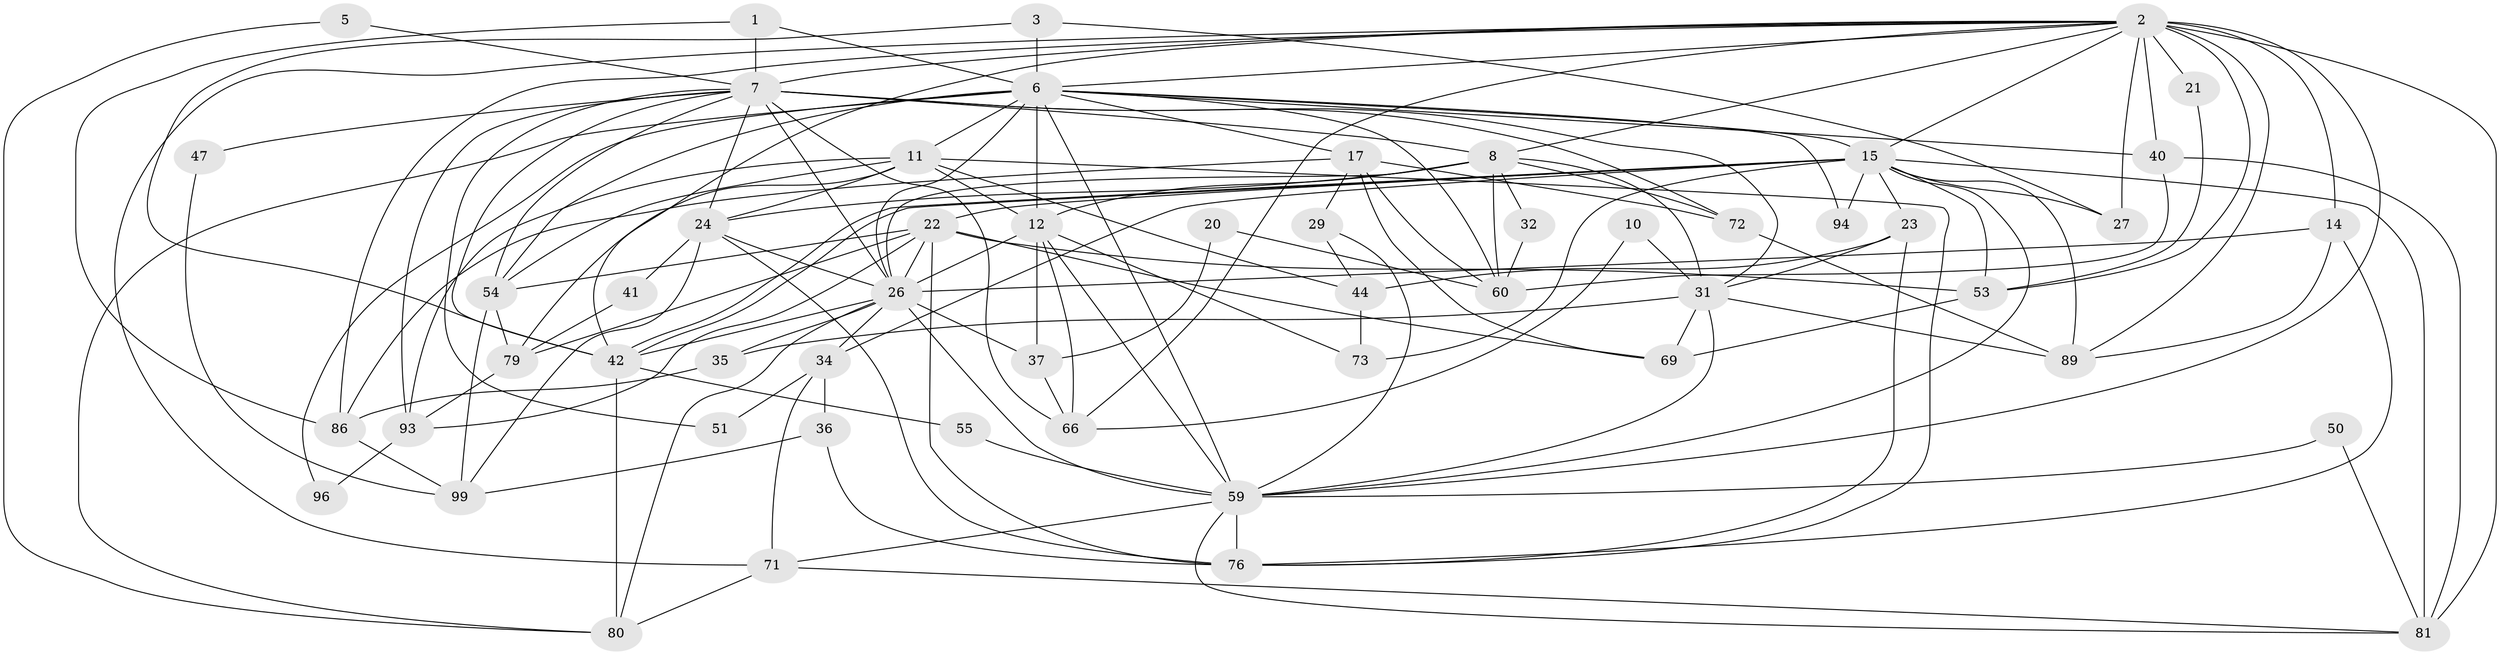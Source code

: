 // original degree distribution, {3: 0.25, 6: 0.10185185185185185, 5: 0.17592592592592593, 2: 0.19444444444444445, 4: 0.19444444444444445, 7: 0.07407407407407407, 8: 0.009259259259259259}
// Generated by graph-tools (version 1.1) at 2025/15/03/09/25 04:15:08]
// undirected, 54 vertices, 147 edges
graph export_dot {
graph [start="1"]
  node [color=gray90,style=filled];
  1;
  2 [super="+65+97+9+4"];
  3;
  5;
  6 [super="+18+95+16"];
  7 [super="+13+108+92+78"];
  8 [super="+25+52+33"];
  10;
  11 [super="+49+61"];
  12 [super="+39+38"];
  14 [super="+102"];
  15 [super="+30+75+85"];
  17 [super="+19"];
  20;
  21;
  22 [super="+48"];
  23 [super="+74"];
  24 [super="+57"];
  26 [super="+63+45+56"];
  27;
  29;
  31 [super="+70"];
  32;
  34 [super="+46"];
  35;
  36;
  37;
  40 [super="+68"];
  41;
  42 [super="+77"];
  44 [super="+91"];
  47;
  50;
  51;
  53 [super="+103"];
  54 [super="+64"];
  55;
  59 [super="+101+67"];
  60 [super="+62"];
  66 [super="+83"];
  69;
  71;
  72;
  73;
  76 [super="+100"];
  79;
  80;
  81;
  86 [super="+88"];
  89;
  93;
  94;
  96;
  99;
  1 -- 7;
  1 -- 86;
  1 -- 6;
  2 -- 66;
  2 -- 81 [weight=2];
  2 -- 21;
  2 -- 14;
  2 -- 59 [weight=2];
  2 -- 6;
  2 -- 89 [weight=2];
  2 -- 71;
  2 -- 42;
  2 -- 7 [weight=2];
  2 -- 8;
  2 -- 40;
  2 -- 15;
  2 -- 53 [weight=2];
  2 -- 86;
  2 -- 27;
  3 -- 27;
  3 -- 6;
  3 -- 42;
  5 -- 80;
  5 -- 7;
  6 -- 60;
  6 -- 17;
  6 -- 94;
  6 -- 96;
  6 -- 11;
  6 -- 12;
  6 -- 80;
  6 -- 26 [weight=2];
  6 -- 40;
  6 -- 59;
  6 -- 15;
  6 -- 54;
  7 -- 8;
  7 -- 72;
  7 -- 93;
  7 -- 66 [weight=2];
  7 -- 26 [weight=2];
  7 -- 24;
  7 -- 51;
  7 -- 47;
  7 -- 42;
  7 -- 54 [weight=2];
  7 -- 31;
  8 -- 32;
  8 -- 72;
  8 -- 60;
  8 -- 12;
  8 -- 24;
  8 -- 26;
  8 -- 31;
  10 -- 66;
  10 -- 31;
  11 -- 76;
  11 -- 93;
  11 -- 54;
  11 -- 79;
  11 -- 24;
  11 -- 12;
  11 -- 44;
  12 -- 66;
  12 -- 37;
  12 -- 73;
  12 -- 59;
  12 -- 26;
  14 -- 76;
  14 -- 89;
  14 -- 26;
  15 -- 42 [weight=2];
  15 -- 42;
  15 -- 22;
  15 -- 81;
  15 -- 73;
  15 -- 53;
  15 -- 23;
  15 -- 89 [weight=2];
  15 -- 94;
  15 -- 59;
  15 -- 34;
  15 -- 27;
  17 -- 60;
  17 -- 69;
  17 -- 72;
  17 -- 29;
  17 -- 86;
  20 -- 37;
  20 -- 60;
  21 -- 53;
  22 -- 53;
  22 -- 69;
  22 -- 54;
  22 -- 93;
  22 -- 79;
  22 -- 26;
  22 -- 76;
  23 -- 31;
  23 -- 44;
  23 -- 76;
  24 -- 99;
  24 -- 76 [weight=2];
  24 -- 41;
  24 -- 26;
  26 -- 59 [weight=3];
  26 -- 80;
  26 -- 34;
  26 -- 35;
  26 -- 37;
  26 -- 42;
  29 -- 44;
  29 -- 59;
  31 -- 59;
  31 -- 35;
  31 -- 69;
  31 -- 89;
  32 -- 60;
  34 -- 71;
  34 -- 51;
  34 -- 36;
  35 -- 86;
  36 -- 99;
  36 -- 76;
  37 -- 66;
  40 -- 81;
  40 -- 60;
  41 -- 79;
  42 -- 80;
  42 -- 55;
  44 -- 73;
  47 -- 99;
  50 -- 81;
  50 -- 59;
  53 -- 69;
  54 -- 99;
  54 -- 79;
  55 -- 59;
  59 -- 71;
  59 -- 76 [weight=2];
  59 -- 81;
  71 -- 80;
  71 -- 81;
  72 -- 89;
  79 -- 93;
  86 -- 99;
  93 -- 96;
}
